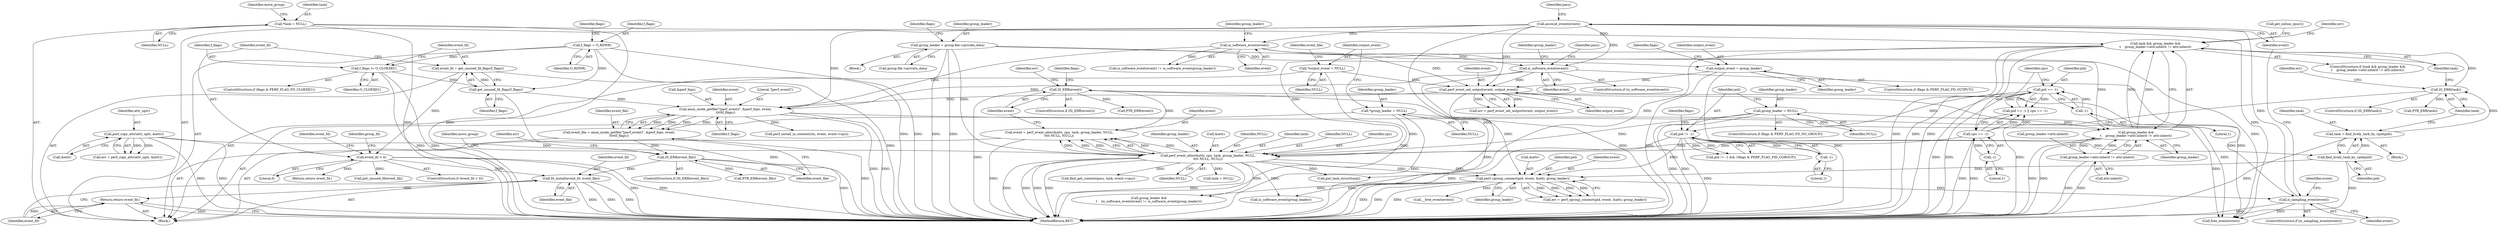 digraph "0_linux_f63a8daa5812afef4f06c962351687e1ff9ccb2b@pointer" {
"1000651" [label="(Call,fd_install(event_fd, event_file))"];
"1000245" [label="(Call,event_fd < 0)"];
"1000240" [label="(Call,event_fd = get_unused_fd_flags(f_flags))"];
"1000242" [label="(Call,get_unused_fd_flags(f_flags))"];
"1000237" [label="(Call,f_flags |= O_CLOEXEC)"];
"1000162" [label="(Call,f_flags = O_RDWR)"];
"1000527" [label="(Call,IS_ERR(event_file))"];
"1000518" [label="(Call,event_file = anon_inode_getfile(\"[perf_event]\", &perf_fops, event,\n\t\t\t\t\tf_flags))"];
"1000520" [label="(Call,anon_inode_getfile(\"[perf_event]\", &perf_fops, event,\n\t\t\t\t\tf_flags))"];
"1000388" [label="(Call,account_event(event))"];
"1000371" [label="(Call,is_sampling_event(event))"];
"1000343" [label="(Call,IS_ERR(event))"];
"1000331" [label="(Call,event = perf_event_alloc(&attr, cpu, task, group_leader, NULL,\n\t\t\t\t NULL, NULL))"];
"1000333" [label="(Call,perf_event_alloc(&attr, cpu, task, group_leader, NULL,\n\t\t\t\t NULL, NULL))"];
"1000174" [label="(Call,perf_copy_attr(attr_uptr, &attr))"];
"1000226" [label="(Call,cpu == -1)"];
"1000228" [label="(Call,-1)"];
"1000311" [label="(Call,task && group_leader &&\n\t    group_leader->attr.inherit != attr.inherit)"];
"1000302" [label="(Call,IS_ERR(task))"];
"1000297" [label="(Call,task = find_lively_task_by_vpid(pid))"];
"1000299" [label="(Call,find_lively_task_by_vpid(pid))"];
"1000288" [label="(Call,pid != -1)"];
"1000222" [label="(Call,pid == -1)"];
"1000224" [label="(Call,-1)"];
"1000290" [label="(Call,-1)"];
"1000151" [label="(Call,*task = NULL)"];
"1000313" [label="(Call,group_leader &&\n\t    group_leader->attr.inherit != attr.inherit)"];
"1000283" [label="(Call,group_leader = NULL)"];
"1000131" [label="(Call,*group_leader = NULL)"];
"1000265" [label="(Call,group_leader = group.file->private_data)"];
"1000315" [label="(Call,group_leader->attr.inherit != attr.inherit)"];
"1000358" [label="(Call,perf_cgroup_connect(pid, event, &attr, group_leader))"];
"1000512" [label="(Call,perf_event_set_output(event, output_event))"];
"1000399" [label="(Call,is_software_event(event))"];
"1000405" [label="(Call,is_software_event(event))"];
"1000135" [label="(Call,*output_event = NULL)"];
"1000276" [label="(Call,output_event = group_leader)"];
"1000654" [label="(Return,return event_fd;)"];
"1000174" [label="(Call,perf_copy_attr(attr_uptr, &attr))"];
"1000172" [label="(Call,err = perf_copy_attr(attr_uptr, &attr))"];
"1000265" [label="(Call,group_leader = group.file->private_data)"];
"1000339" [label="(Identifier,NULL)"];
"1000175" [label="(Identifier,attr_uptr)"];
"1000255" [label="(Block,)"];
"1000347" [label="(Identifier,err)"];
"1000246" [label="(Identifier,event_fd)"];
"1000307" [label="(Call,PTR_ERR(task))"];
"1000277" [label="(Identifier,output_event)"];
"1000290" [label="(Call,-1)"];
"1000361" [label="(Call,&attr)"];
"1000404" [label="(ControlStructure,if (is_software_event(event)))"];
"1000406" [label="(Identifier,event)"];
"1000326" [label="(Identifier,err)"];
"1000353" [label="(Identifier,flags)"];
"1000151" [label="(Call,*task = NULL)"];
"1000287" [label="(Call,pid != -1 && !(flags & PERF_FLAG_PID_CGROUP))"];
"1000651" [label="(Call,fd_install(event_fd, event_file))"];
"1000239" [label="(Identifier,O_CLOEXEC)"];
"1000252" [label="(Identifier,group_fd)"];
"1000652" [label="(Identifier,event_fd)"];
"1000247" [label="(Literal,0)"];
"1000371" [label="(Call,is_sampling_event(event))"];
"1000224" [label="(Call,-1)"];
"1000176" [label="(Call,&attr)"];
"1000306" [label="(Identifier,err)"];
"1000343" [label="(Call,IS_ERR(event))"];
"1000653" [label="(Identifier,event_file)"];
"1000267" [label="(Call,group.file->private_data)"];
"1000359" [label="(Identifier,pid)"];
"1000145" [label="(Identifier,event_file)"];
"1000367" [label="(Call,__free_event(event))"];
"1000655" [label="(Identifier,event_fd)"];
"1000249" [label="(Identifier,event_fd)"];
"1000391" [label="(Identifier,pmu)"];
"1000341" [label="(Identifier,NULL)"];
"1000296" [label="(Block,)"];
"1000274" [label="(Identifier,flags)"];
"1000336" [label="(Identifier,cpu)"];
"1000243" [label="(Identifier,f_flags)"];
"1000360" [label="(Identifier,event)"];
"1000158" [label="(Identifier,move_group)"];
"1000313" [label="(Call,group_leader &&\n\t    group_leader->attr.inherit != attr.inherit)"];
"1000512" [label="(Call,perf_event_set_output(event, output_event))"];
"1000400" [label="(Identifier,event)"];
"1000526" [label="(ControlStructure,if (IS_ERR(event_file)))"];
"1000388" [label="(Call,account_event(event))"];
"1000281" [label="(Identifier,flags)"];
"1000522" [label="(Call,&perf_fops)"];
"1000279" [label="(ControlStructure,if (flags & PERF_FLAG_FD_NO_GROUP))"];
"1000240" [label="(Call,event_fd = get_unused_fd_flags(f_flags))"];
"1000285" [label="(Identifier,NULL)"];
"1000312" [label="(Identifier,task)"];
"1000278" [label="(Identifier,group_leader)"];
"1000518" [label="(Call,event_file = anon_inode_getfile(\"[perf_event]\", &perf_fops, event,\n\t\t\t\t\tf_flags))"];
"1000536" [label="(Identifier,move_group)"];
"1000162" [label="(Call,f_flags = O_RDWR)"];
"1000363" [label="(Identifier,group_leader)"];
"1000519" [label="(Identifier,event_file)"];
"1000597" [label="(Call,perf_install_in_context(ctx, event, event->cpu))"];
"1000237" [label="(Call,f_flags |= O_CLOEXEC)"];
"1000520" [label="(Call,anon_inode_getfile(\"[perf_event]\", &perf_fops, event,\n\t\t\t\t\tf_flags))"];
"1000137" [label="(Identifier,NULL)"];
"1000223" [label="(Identifier,pid)"];
"1000396" [label="(Call,group_leader &&\n\t    (is_software_event(event) != is_software_event(group_leader)))"];
"1000229" [label="(Literal,1)"];
"1000303" [label="(Identifier,task)"];
"1000276" [label="(Call,output_event = group_leader)"];
"1000272" [label="(ControlStructure,if (flags & PERF_FLAG_FD_OUTPUT))"];
"1000356" [label="(Call,err = perf_cgroup_connect(pid, event, &attr, group_leader))"];
"1000654" [label="(Return,return event_fd;)"];
"1000344" [label="(Identifier,event)"];
"1000402" [label="(Identifier,group_leader)"];
"1000302" [label="(Call,IS_ERR(task))"];
"1000315" [label="(Call,group_leader->attr.inherit != attr.inherit)"];
"1000221" [label="(Call,pid == -1 || cpu == -1)"];
"1000338" [label="(Identifier,group_leader)"];
"1000289" [label="(Identifier,pid)"];
"1000332" [label="(Identifier,event)"];
"1000532" [label="(Call,PTR_ERR(event_file))"];
"1000449" [label="(Call,task = NULL)"];
"1000222" [label="(Call,pid == -1)"];
"1000669" [label="(Call,put_task_struct(task))"];
"1000514" [label="(Identifier,output_event)"];
"1000429" [label="(Call,find_get_context(pmu, task, event->cpu))"];
"1000378" [label="(Identifier,event)"];
"1000241" [label="(Identifier,event_fd)"];
"1000316" [label="(Call,group_leader->attr.inherit)"];
"1000233" [label="(ControlStructure,if (flags & PERF_FLAG_FD_CLOEXEC))"];
"1000135" [label="(Call,*output_event = NULL)"];
"1000405" [label="(Call,is_software_event(event))"];
"1000675" [label="(Call,put_unused_fd(event_fd))"];
"1000245" [label="(Call,event_fd < 0)"];
"1000133" [label="(Identifier,NULL)"];
"1000288" [label="(Call,pid != -1)"];
"1000299" [label="(Call,find_lively_task_by_vpid(pid))"];
"1000331" [label="(Call,event = perf_event_alloc(&attr, cpu, task, group_leader, NULL,\n\t\t\t\t NULL, NULL))"];
"1000330" [label="(Call,get_online_cpus())"];
"1000297" [label="(Call,task = find_lively_task_by_vpid(pid))"];
"1000294" [label="(Identifier,flags)"];
"1000132" [label="(Identifier,group_leader)"];
"1000131" [label="(Call,*group_leader = NULL)"];
"1000225" [label="(Literal,1)"];
"1000298" [label="(Identifier,task)"];
"1000525" [label="(Identifier,f_flags)"];
"1000163" [label="(Identifier,f_flags)"];
"1000334" [label="(Call,&attr)"];
"1000311" [label="(Call,task && group_leader &&\n\t    group_leader->attr.inherit != attr.inherit)"];
"1000662" [label="(Call,free_event(event))"];
"1000227" [label="(Identifier,cpu)"];
"1000291" [label="(Literal,1)"];
"1000679" [label="(MethodReturn,RET)"];
"1000401" [label="(Call,is_software_event(group_leader))"];
"1000527" [label="(Call,IS_ERR(event_file))"];
"1000333" [label="(Call,perf_event_alloc(&attr, cpu, task, group_leader, NULL,\n\t\t\t\t NULL, NULL))"];
"1000398" [label="(Call,is_software_event(event) != is_software_event(group_leader))"];
"1000372" [label="(Identifier,event)"];
"1000417" [label="(Identifier,group_leader)"];
"1000531" [label="(Identifier,err)"];
"1000238" [label="(Identifier,f_flags)"];
"1000370" [label="(ControlStructure,if (is_sampling_event(event)))"];
"1000226" [label="(Call,cpu == -1)"];
"1000348" [label="(Call,PTR_ERR(event))"];
"1000340" [label="(Identifier,NULL)"];
"1000314" [label="(Identifier,group_leader)"];
"1000310" [label="(ControlStructure,if (task && group_leader &&\n\t    group_leader->attr.inherit != attr.inherit))"];
"1000513" [label="(Identifier,event)"];
"1000283" [label="(Call,group_leader = NULL)"];
"1000242" [label="(Call,get_unused_fd_flags(f_flags))"];
"1000521" [label="(Literal,\"[perf_event]\")"];
"1000284" [label="(Identifier,group_leader)"];
"1000399" [label="(Call,is_software_event(event))"];
"1000301" [label="(ControlStructure,if (IS_ERR(task)))"];
"1000337" [label="(Identifier,task)"];
"1000152" [label="(Identifier,task)"];
"1000153" [label="(Identifier,NULL)"];
"1000244" [label="(ControlStructure,if (event_fd < 0))"];
"1000524" [label="(Identifier,event)"];
"1000409" [label="(Identifier,pmu)"];
"1000358" [label="(Call,perf_cgroup_connect(pid, event, &attr, group_leader))"];
"1000136" [label="(Identifier,output_event)"];
"1000164" [label="(Identifier,O_RDWR)"];
"1000300" [label="(Identifier,pid)"];
"1000129" [label="(Block,)"];
"1000321" [label="(Call,attr.inherit)"];
"1000248" [label="(Return,return event_fd;)"];
"1000389" [label="(Identifier,event)"];
"1000510" [label="(Call,err = perf_event_set_output(event, output_event))"];
"1000528" [label="(Identifier,event_file)"];
"1000342" [label="(ControlStructure,if (IS_ERR(event)))"];
"1000167" [label="(Identifier,flags)"];
"1000228" [label="(Call,-1)"];
"1000266" [label="(Identifier,group_leader)"];
"1000651" -> "1000129"  [label="AST: "];
"1000651" -> "1000653"  [label="CFG: "];
"1000652" -> "1000651"  [label="AST: "];
"1000653" -> "1000651"  [label="AST: "];
"1000655" -> "1000651"  [label="CFG: "];
"1000651" -> "1000679"  [label="DDG: "];
"1000651" -> "1000679"  [label="DDG: "];
"1000651" -> "1000679"  [label="DDG: "];
"1000245" -> "1000651"  [label="DDG: "];
"1000527" -> "1000651"  [label="DDG: "];
"1000651" -> "1000654"  [label="DDG: "];
"1000245" -> "1000244"  [label="AST: "];
"1000245" -> "1000247"  [label="CFG: "];
"1000246" -> "1000245"  [label="AST: "];
"1000247" -> "1000245"  [label="AST: "];
"1000249" -> "1000245"  [label="CFG: "];
"1000252" -> "1000245"  [label="CFG: "];
"1000245" -> "1000679"  [label="DDG: "];
"1000245" -> "1000679"  [label="DDG: "];
"1000240" -> "1000245"  [label="DDG: "];
"1000245" -> "1000248"  [label="DDG: "];
"1000245" -> "1000675"  [label="DDG: "];
"1000240" -> "1000129"  [label="AST: "];
"1000240" -> "1000242"  [label="CFG: "];
"1000241" -> "1000240"  [label="AST: "];
"1000242" -> "1000240"  [label="AST: "];
"1000246" -> "1000240"  [label="CFG: "];
"1000240" -> "1000679"  [label="DDG: "];
"1000242" -> "1000240"  [label="DDG: "];
"1000242" -> "1000243"  [label="CFG: "];
"1000243" -> "1000242"  [label="AST: "];
"1000242" -> "1000679"  [label="DDG: "];
"1000237" -> "1000242"  [label="DDG: "];
"1000162" -> "1000242"  [label="DDG: "];
"1000242" -> "1000520"  [label="DDG: "];
"1000237" -> "1000233"  [label="AST: "];
"1000237" -> "1000239"  [label="CFG: "];
"1000238" -> "1000237"  [label="AST: "];
"1000239" -> "1000237"  [label="AST: "];
"1000241" -> "1000237"  [label="CFG: "];
"1000237" -> "1000679"  [label="DDG: "];
"1000237" -> "1000679"  [label="DDG: "];
"1000162" -> "1000237"  [label="DDG: "];
"1000162" -> "1000129"  [label="AST: "];
"1000162" -> "1000164"  [label="CFG: "];
"1000163" -> "1000162"  [label="AST: "];
"1000164" -> "1000162"  [label="AST: "];
"1000167" -> "1000162"  [label="CFG: "];
"1000162" -> "1000679"  [label="DDG: "];
"1000162" -> "1000679"  [label="DDG: "];
"1000527" -> "1000526"  [label="AST: "];
"1000527" -> "1000528"  [label="CFG: "];
"1000528" -> "1000527"  [label="AST: "];
"1000531" -> "1000527"  [label="CFG: "];
"1000536" -> "1000527"  [label="CFG: "];
"1000527" -> "1000679"  [label="DDG: "];
"1000518" -> "1000527"  [label="DDG: "];
"1000527" -> "1000532"  [label="DDG: "];
"1000518" -> "1000129"  [label="AST: "];
"1000518" -> "1000520"  [label="CFG: "];
"1000519" -> "1000518"  [label="AST: "];
"1000520" -> "1000518"  [label="AST: "];
"1000528" -> "1000518"  [label="CFG: "];
"1000518" -> "1000679"  [label="DDG: "];
"1000520" -> "1000518"  [label="DDG: "];
"1000520" -> "1000518"  [label="DDG: "];
"1000520" -> "1000518"  [label="DDG: "];
"1000520" -> "1000518"  [label="DDG: "];
"1000520" -> "1000525"  [label="CFG: "];
"1000521" -> "1000520"  [label="AST: "];
"1000522" -> "1000520"  [label="AST: "];
"1000524" -> "1000520"  [label="AST: "];
"1000525" -> "1000520"  [label="AST: "];
"1000520" -> "1000679"  [label="DDG: "];
"1000520" -> "1000679"  [label="DDG: "];
"1000388" -> "1000520"  [label="DDG: "];
"1000512" -> "1000520"  [label="DDG: "];
"1000399" -> "1000520"  [label="DDG: "];
"1000405" -> "1000520"  [label="DDG: "];
"1000520" -> "1000597"  [label="DDG: "];
"1000520" -> "1000662"  [label="DDG: "];
"1000388" -> "1000129"  [label="AST: "];
"1000388" -> "1000389"  [label="CFG: "];
"1000389" -> "1000388"  [label="AST: "];
"1000391" -> "1000388"  [label="CFG: "];
"1000388" -> "1000679"  [label="DDG: "];
"1000371" -> "1000388"  [label="DDG: "];
"1000388" -> "1000399"  [label="DDG: "];
"1000388" -> "1000405"  [label="DDG: "];
"1000388" -> "1000512"  [label="DDG: "];
"1000388" -> "1000662"  [label="DDG: "];
"1000371" -> "1000370"  [label="AST: "];
"1000371" -> "1000372"  [label="CFG: "];
"1000372" -> "1000371"  [label="AST: "];
"1000378" -> "1000371"  [label="CFG: "];
"1000389" -> "1000371"  [label="CFG: "];
"1000371" -> "1000679"  [label="DDG: "];
"1000343" -> "1000371"  [label="DDG: "];
"1000358" -> "1000371"  [label="DDG: "];
"1000371" -> "1000662"  [label="DDG: "];
"1000343" -> "1000342"  [label="AST: "];
"1000343" -> "1000344"  [label="CFG: "];
"1000344" -> "1000343"  [label="AST: "];
"1000347" -> "1000343"  [label="CFG: "];
"1000353" -> "1000343"  [label="CFG: "];
"1000343" -> "1000679"  [label="DDG: "];
"1000331" -> "1000343"  [label="DDG: "];
"1000343" -> "1000348"  [label="DDG: "];
"1000343" -> "1000358"  [label="DDG: "];
"1000331" -> "1000129"  [label="AST: "];
"1000331" -> "1000333"  [label="CFG: "];
"1000332" -> "1000331"  [label="AST: "];
"1000333" -> "1000331"  [label="AST: "];
"1000344" -> "1000331"  [label="CFG: "];
"1000331" -> "1000679"  [label="DDG: "];
"1000333" -> "1000331"  [label="DDG: "];
"1000333" -> "1000331"  [label="DDG: "];
"1000333" -> "1000331"  [label="DDG: "];
"1000333" -> "1000331"  [label="DDG: "];
"1000333" -> "1000331"  [label="DDG: "];
"1000333" -> "1000341"  [label="CFG: "];
"1000334" -> "1000333"  [label="AST: "];
"1000336" -> "1000333"  [label="AST: "];
"1000337" -> "1000333"  [label="AST: "];
"1000338" -> "1000333"  [label="AST: "];
"1000339" -> "1000333"  [label="AST: "];
"1000340" -> "1000333"  [label="AST: "];
"1000341" -> "1000333"  [label="AST: "];
"1000333" -> "1000679"  [label="DDG: "];
"1000333" -> "1000679"  [label="DDG: "];
"1000333" -> "1000679"  [label="DDG: "];
"1000333" -> "1000679"  [label="DDG: "];
"1000333" -> "1000679"  [label="DDG: "];
"1000174" -> "1000333"  [label="DDG: "];
"1000226" -> "1000333"  [label="DDG: "];
"1000311" -> "1000333"  [label="DDG: "];
"1000283" -> "1000333"  [label="DDG: "];
"1000131" -> "1000333"  [label="DDG: "];
"1000265" -> "1000333"  [label="DDG: "];
"1000313" -> "1000333"  [label="DDG: "];
"1000333" -> "1000358"  [label="DDG: "];
"1000333" -> "1000358"  [label="DDG: "];
"1000333" -> "1000396"  [label="DDG: "];
"1000333" -> "1000401"  [label="DDG: "];
"1000333" -> "1000429"  [label="DDG: "];
"1000333" -> "1000449"  [label="DDG: "];
"1000333" -> "1000669"  [label="DDG: "];
"1000174" -> "1000172"  [label="AST: "];
"1000174" -> "1000176"  [label="CFG: "];
"1000175" -> "1000174"  [label="AST: "];
"1000176" -> "1000174"  [label="AST: "];
"1000172" -> "1000174"  [label="CFG: "];
"1000174" -> "1000679"  [label="DDG: "];
"1000174" -> "1000679"  [label="DDG: "];
"1000174" -> "1000172"  [label="DDG: "];
"1000174" -> "1000172"  [label="DDG: "];
"1000226" -> "1000221"  [label="AST: "];
"1000226" -> "1000228"  [label="CFG: "];
"1000227" -> "1000226"  [label="AST: "];
"1000228" -> "1000226"  [label="AST: "];
"1000221" -> "1000226"  [label="CFG: "];
"1000226" -> "1000679"  [label="DDG: "];
"1000226" -> "1000679"  [label="DDG: "];
"1000226" -> "1000221"  [label="DDG: "];
"1000226" -> "1000221"  [label="DDG: "];
"1000228" -> "1000226"  [label="DDG: "];
"1000228" -> "1000229"  [label="CFG: "];
"1000229" -> "1000228"  [label="AST: "];
"1000311" -> "1000310"  [label="AST: "];
"1000311" -> "1000312"  [label="CFG: "];
"1000311" -> "1000313"  [label="CFG: "];
"1000312" -> "1000311"  [label="AST: "];
"1000313" -> "1000311"  [label="AST: "];
"1000326" -> "1000311"  [label="CFG: "];
"1000330" -> "1000311"  [label="CFG: "];
"1000311" -> "1000679"  [label="DDG: "];
"1000311" -> "1000679"  [label="DDG: "];
"1000311" -> "1000679"  [label="DDG: "];
"1000302" -> "1000311"  [label="DDG: "];
"1000151" -> "1000311"  [label="DDG: "];
"1000313" -> "1000311"  [label="DDG: "];
"1000313" -> "1000311"  [label="DDG: "];
"1000311" -> "1000669"  [label="DDG: "];
"1000302" -> "1000301"  [label="AST: "];
"1000302" -> "1000303"  [label="CFG: "];
"1000303" -> "1000302"  [label="AST: "];
"1000306" -> "1000302"  [label="CFG: "];
"1000312" -> "1000302"  [label="CFG: "];
"1000302" -> "1000679"  [label="DDG: "];
"1000297" -> "1000302"  [label="DDG: "];
"1000302" -> "1000307"  [label="DDG: "];
"1000297" -> "1000296"  [label="AST: "];
"1000297" -> "1000299"  [label="CFG: "];
"1000298" -> "1000297"  [label="AST: "];
"1000299" -> "1000297"  [label="AST: "];
"1000303" -> "1000297"  [label="CFG: "];
"1000297" -> "1000679"  [label="DDG: "];
"1000299" -> "1000297"  [label="DDG: "];
"1000299" -> "1000300"  [label="CFG: "];
"1000300" -> "1000299"  [label="AST: "];
"1000299" -> "1000679"  [label="DDG: "];
"1000288" -> "1000299"  [label="DDG: "];
"1000299" -> "1000358"  [label="DDG: "];
"1000288" -> "1000287"  [label="AST: "];
"1000288" -> "1000290"  [label="CFG: "];
"1000289" -> "1000288"  [label="AST: "];
"1000290" -> "1000288"  [label="AST: "];
"1000294" -> "1000288"  [label="CFG: "];
"1000287" -> "1000288"  [label="CFG: "];
"1000288" -> "1000679"  [label="DDG: "];
"1000288" -> "1000679"  [label="DDG: "];
"1000288" -> "1000287"  [label="DDG: "];
"1000288" -> "1000287"  [label="DDG: "];
"1000222" -> "1000288"  [label="DDG: "];
"1000290" -> "1000288"  [label="DDG: "];
"1000288" -> "1000358"  [label="DDG: "];
"1000222" -> "1000221"  [label="AST: "];
"1000222" -> "1000224"  [label="CFG: "];
"1000223" -> "1000222"  [label="AST: "];
"1000224" -> "1000222"  [label="AST: "];
"1000227" -> "1000222"  [label="CFG: "];
"1000221" -> "1000222"  [label="CFG: "];
"1000222" -> "1000679"  [label="DDG: "];
"1000222" -> "1000679"  [label="DDG: "];
"1000222" -> "1000221"  [label="DDG: "];
"1000222" -> "1000221"  [label="DDG: "];
"1000224" -> "1000222"  [label="DDG: "];
"1000224" -> "1000225"  [label="CFG: "];
"1000225" -> "1000224"  [label="AST: "];
"1000290" -> "1000291"  [label="CFG: "];
"1000291" -> "1000290"  [label="AST: "];
"1000151" -> "1000129"  [label="AST: "];
"1000151" -> "1000153"  [label="CFG: "];
"1000152" -> "1000151"  [label="AST: "];
"1000153" -> "1000151"  [label="AST: "];
"1000158" -> "1000151"  [label="CFG: "];
"1000151" -> "1000679"  [label="DDG: "];
"1000151" -> "1000679"  [label="DDG: "];
"1000313" -> "1000314"  [label="CFG: "];
"1000313" -> "1000315"  [label="CFG: "];
"1000314" -> "1000313"  [label="AST: "];
"1000315" -> "1000313"  [label="AST: "];
"1000313" -> "1000679"  [label="DDG: "];
"1000313" -> "1000679"  [label="DDG: "];
"1000283" -> "1000313"  [label="DDG: "];
"1000131" -> "1000313"  [label="DDG: "];
"1000265" -> "1000313"  [label="DDG: "];
"1000315" -> "1000313"  [label="DDG: "];
"1000315" -> "1000313"  [label="DDG: "];
"1000283" -> "1000279"  [label="AST: "];
"1000283" -> "1000285"  [label="CFG: "];
"1000284" -> "1000283"  [label="AST: "];
"1000285" -> "1000283"  [label="AST: "];
"1000289" -> "1000283"  [label="CFG: "];
"1000283" -> "1000679"  [label="DDG: "];
"1000283" -> "1000679"  [label="DDG: "];
"1000131" -> "1000129"  [label="AST: "];
"1000131" -> "1000133"  [label="CFG: "];
"1000132" -> "1000131"  [label="AST: "];
"1000133" -> "1000131"  [label="AST: "];
"1000136" -> "1000131"  [label="CFG: "];
"1000131" -> "1000679"  [label="DDG: "];
"1000265" -> "1000255"  [label="AST: "];
"1000265" -> "1000267"  [label="CFG: "];
"1000266" -> "1000265"  [label="AST: "];
"1000267" -> "1000265"  [label="AST: "];
"1000274" -> "1000265"  [label="CFG: "];
"1000265" -> "1000679"  [label="DDG: "];
"1000265" -> "1000679"  [label="DDG: "];
"1000265" -> "1000276"  [label="DDG: "];
"1000315" -> "1000321"  [label="CFG: "];
"1000316" -> "1000315"  [label="AST: "];
"1000321" -> "1000315"  [label="AST: "];
"1000315" -> "1000679"  [label="DDG: "];
"1000315" -> "1000679"  [label="DDG: "];
"1000358" -> "1000356"  [label="AST: "];
"1000358" -> "1000363"  [label="CFG: "];
"1000359" -> "1000358"  [label="AST: "];
"1000360" -> "1000358"  [label="AST: "];
"1000361" -> "1000358"  [label="AST: "];
"1000363" -> "1000358"  [label="AST: "];
"1000356" -> "1000358"  [label="CFG: "];
"1000358" -> "1000679"  [label="DDG: "];
"1000358" -> "1000679"  [label="DDG: "];
"1000358" -> "1000679"  [label="DDG: "];
"1000358" -> "1000356"  [label="DDG: "];
"1000358" -> "1000356"  [label="DDG: "];
"1000358" -> "1000356"  [label="DDG: "];
"1000358" -> "1000356"  [label="DDG: "];
"1000358" -> "1000367"  [label="DDG: "];
"1000358" -> "1000396"  [label="DDG: "];
"1000358" -> "1000401"  [label="DDG: "];
"1000512" -> "1000510"  [label="AST: "];
"1000512" -> "1000514"  [label="CFG: "];
"1000513" -> "1000512"  [label="AST: "];
"1000514" -> "1000512"  [label="AST: "];
"1000510" -> "1000512"  [label="CFG: "];
"1000512" -> "1000679"  [label="DDG: "];
"1000512" -> "1000510"  [label="DDG: "];
"1000512" -> "1000510"  [label="DDG: "];
"1000399" -> "1000512"  [label="DDG: "];
"1000405" -> "1000512"  [label="DDG: "];
"1000135" -> "1000512"  [label="DDG: "];
"1000276" -> "1000512"  [label="DDG: "];
"1000512" -> "1000662"  [label="DDG: "];
"1000399" -> "1000398"  [label="AST: "];
"1000399" -> "1000400"  [label="CFG: "];
"1000400" -> "1000399"  [label="AST: "];
"1000402" -> "1000399"  [label="CFG: "];
"1000399" -> "1000398"  [label="DDG: "];
"1000399" -> "1000405"  [label="DDG: "];
"1000399" -> "1000662"  [label="DDG: "];
"1000405" -> "1000404"  [label="AST: "];
"1000405" -> "1000406"  [label="CFG: "];
"1000406" -> "1000405"  [label="AST: "];
"1000409" -> "1000405"  [label="CFG: "];
"1000417" -> "1000405"  [label="CFG: "];
"1000405" -> "1000679"  [label="DDG: "];
"1000405" -> "1000662"  [label="DDG: "];
"1000135" -> "1000129"  [label="AST: "];
"1000135" -> "1000137"  [label="CFG: "];
"1000136" -> "1000135"  [label="AST: "];
"1000137" -> "1000135"  [label="AST: "];
"1000145" -> "1000135"  [label="CFG: "];
"1000135" -> "1000679"  [label="DDG: "];
"1000276" -> "1000272"  [label="AST: "];
"1000276" -> "1000278"  [label="CFG: "];
"1000277" -> "1000276"  [label="AST: "];
"1000278" -> "1000276"  [label="AST: "];
"1000281" -> "1000276"  [label="CFG: "];
"1000276" -> "1000679"  [label="DDG: "];
"1000276" -> "1000679"  [label="DDG: "];
"1000654" -> "1000129"  [label="AST: "];
"1000654" -> "1000655"  [label="CFG: "];
"1000655" -> "1000654"  [label="AST: "];
"1000679" -> "1000654"  [label="CFG: "];
"1000654" -> "1000679"  [label="DDG: "];
"1000655" -> "1000654"  [label="DDG: "];
}
